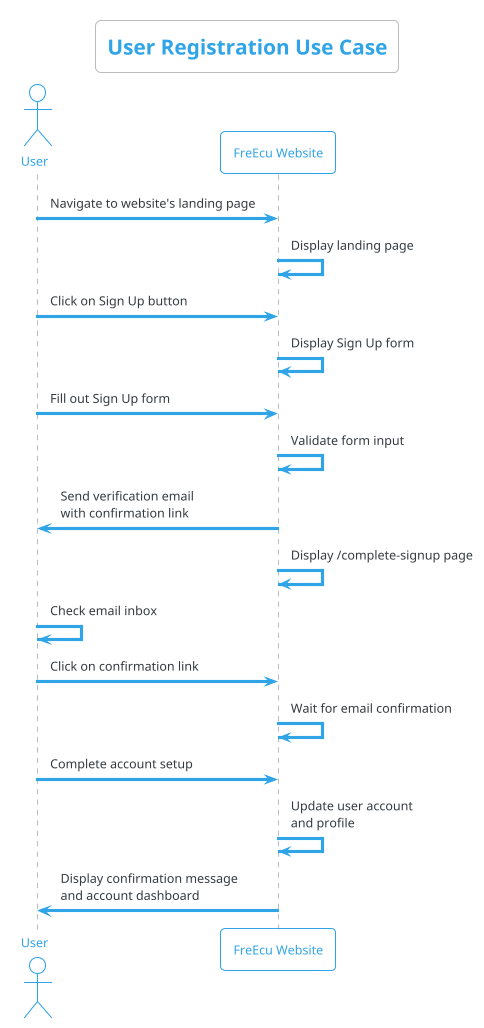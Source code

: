 @startuml registrationUseCase

!theme cerulean-outline
skinparam defaultFontName Arial
title User Registration Use Case

actor User as U
participant "FreEcu Website" as WEB

U -> WEB: Navigate to website's landing page
WEB -> WEB: Display landing page
U -> WEB: Click on Sign Up button
WEB -> WEB: Display Sign Up form
U -> WEB: Fill out Sign Up form
WEB -> WEB: Validate form input
WEB -> U: Send verification email\nwith confirmation link
WEB -> WEB: Display /complete-signup page
U -> U: Check email inbox
U -> WEB: Click on confirmation link
WEB -> WEB: Wait for email confirmation
U -> WEB: Complete account setup
WEB -> WEB: Update user account\nand profile
WEB -> U: Display confirmation message\nand account dashboard
@enduml
